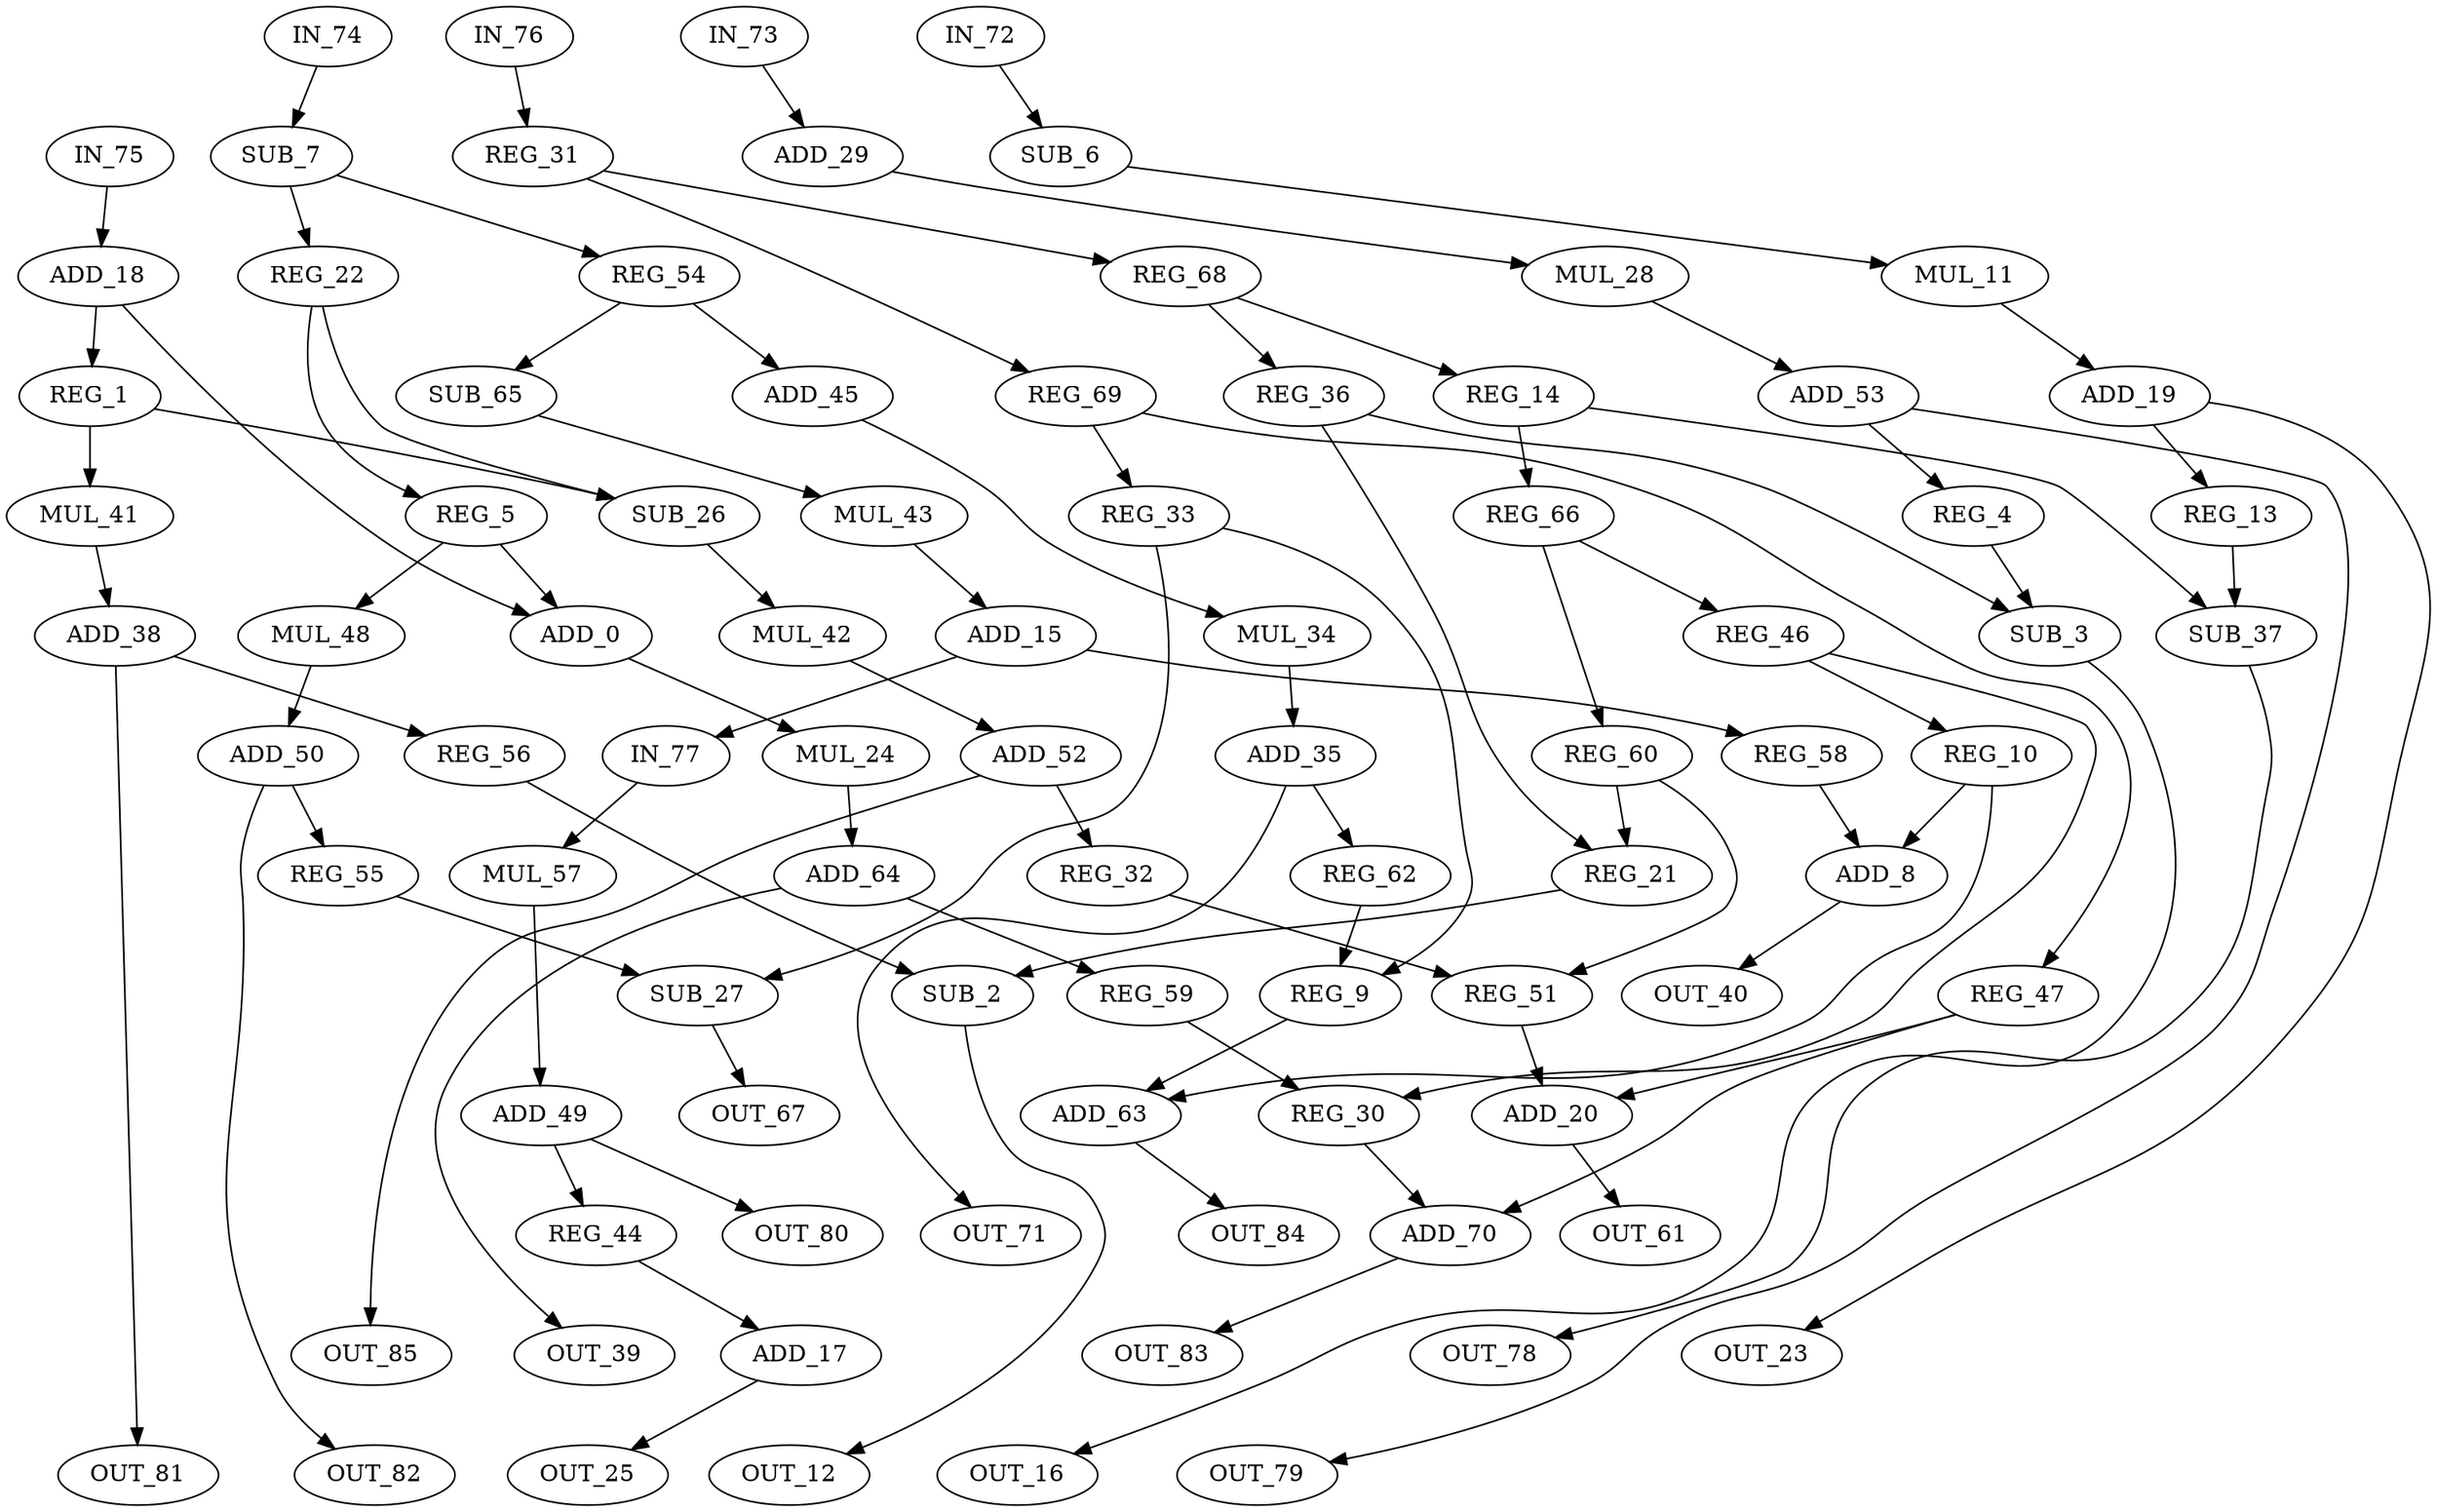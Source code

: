 digraph collapse_pyr {
    0 [label = ADD_0 op = add ] ;
    1 [label = REG_1 op = reg ] ;
    2 [label = SUB_2 op = sub ] ;
    3 [label = SUB_3 op = sub ] ;
    4 [label = REG_4 op = reg ] ;
    5 [label = REG_5 op = reg ] ;
    6 [label = SUB_6 op = subi value = 2 ] ;
    7 [label = SUB_7 op = subi value = 2 ] ;
    8 [label = ADD_8 op = add ] ;
    9 [label = REG_9 op = reg ] ;
    10 [label = REG_10 op = reg ]; 
    11 [label = MUL_11 op = muli value = 2 ] ;
    12 [label = OUT_12 op = out ] ;
    13 [label = REG_13 op = reg ] ;
    14 [label = REG_14 op = reg ] ;
    15 [label = ADD_15 op = addi value = 2 ] ;
    16 [label = OUT_16 op = out ] ;
    17 [label = ADD_17 op = addi value = 2 ] ;
    18 [label = ADD_18 op = addi value = 2 ] ;
    19 [label = ADD_19 op = addi value = 2 ] ;
    20 [label = ADD_20 op = add ] ;
    21 [label = REG_21 op = REG ] ;
    22 [label = REG_22 op = reg ] ;
    23 [label = OUT_23 op = OUT ] ;
    24 [label = MUL_24 op = muli value = 2 ] ;
    25 [label = OUT_25 op = OUT ] ;
    26 [label = SUB_26 op = sub ] ;
    27 [label = SUB_27 op = sub ] ;
    28 [label = MUL_28 op = muli value = 2 ] ;
    29 [label = ADD_29 op = addi value = 2 ] ;
    30 [label = REG_30 op = reg ] ;
    31 [label = REG_31 op = reg ] ;
    32 [label = REG_32 op = reg ] ;
    33 [label = REG_33 op = reg ] ;
    34 [label = MUL_34 op = muli value = 2 ] ;
    35 [label = ADD_35 op = addi value = 2 ] ;
    36 [label = REG_36 op = reg ] ;
    37 [label = SUB_37 op = sub ] ;
    38 [label = ADD_38 op = addi value = 2 ] ;
    39 [label = OUT_39 op = out ] ;
    40 [label = OUT_40 op = out ] ;
    41 [label = MUL_41 op = muli value = 2 ] ;
    42 [label = MUL_42 op = muli value = 2 ] ;
    43 [label = MUL_43 op = muli value = 2 ] ;
    44 [label = REG_44 op = reg ] ;
    45 [label = ADD_45 op = addi value = 2 ] ;
    46 [label = REG_46 op = reg ] ;
    47 [label = REG_47 op = reg ] ;
    48 [label = MUL_48 op = muli value = 2 ] ;
    49 [label = ADD_49 op = addi value = 2 ] ;
    50 [label = ADD_50 op = addi value = 2 ] ;
    51 [label = REG_51 op = reg ] ;
    52 [label = ADD_52 op = addi value = 2 ] ;
    53 [label = ADD_53 op = addi value = 2 ] ;
    54 [label = REG_54 op = reg ] ;
    55 [label = REG_55 op = reg ] ;
    56 [label = REG_56 op = reg ] ;
    57 [label = MUL_57 op = muli value = 2 ] ;
    58 [label = REG_58 op = reg ] ;
    59 [label = REG_59 op = reg ] ;
    60 [label = REG_60 op = reg ] ;
    61 [label = OUT_61 op = out ] ;
    62 [label = REG_62 op = reg ] ;
    63 [label = ADD_63 op = add ] ;
    64 [label = ADD_64 op = addi value = 2 ] ;
    65 [label = SUB_65 op = subi value = 2 ] ;
    66 [label = REG_66 op = reg ] ;
    67 [label = OUT_67 op = out ] ;
    68 [label = REG_68 op = reg ] ;
    69 [label = REG_69 op = reg ] ;
    70 [label = ADD_70 op = add ] ;
    71 [label = OUT_71 op = out ] ;
    72 [label = IN_72 op = in ] ;
    73 [label = IN_73 op = in ] ;
    74 [label = IN_74 op = in ] ;
    75 [label = IN_75 op = in ] ;
    76 [label = IN_76 op = in ] ;
    77 [label = IN_77 op = in ] ;
    78 [label = OUT_78 op = out ] ;
    79 [label = OUT_79 op = out ] ;
    80 [label = OUT_80 op = out ] ;
    81 [label = OUT_81 op = out ] ;
    82 [label = OUT_82 op = out ] ;
    83 [label = OUT_83 op = out ] ;
    84 [label = OUT_84 op = out ] ;
    85 [label = OUT_85 op = out ] ;
    
    5 -> 0 [port = 0  weight = 0 ] ;
    18 -> 0 [port = 1  weight = 0 ] ;
    18 -> 1 [port = 0  weight = 0 ] ;
    21 -> 2 [port = 0  weight = 0 ] ;
    56 -> 2 [port = 1  weight = 0 ] ;
    4 -> 3 [port = 0  weight = 0 ] ;
    36 -> 3 [port = 1  weight = 0 ] ;
    53 -> 4 [port = 0  weight = 0 ] ;
    22 -> 5 [port = 0  weight = 0 ] ;
    72 -> 6 [port = 0  weight = 0 ] ;
    74 -> 7 [port = 0  weight = 0 ] ;
    10 -> 8 [port = 0  weight = 0 ] ;
    58 -> 8 [port = 1  weight = 0 ] ;
    33 -> 9 [port = 0  weight = 0 ] ;
    62 -> 9 [port = 1  weight = 0 ] ;
    46 -> 10 [port = 0  weight = 0 ] ;
    6 -> 11 [port = 0  weight = 0 ] ;
    2 -> 12 [port = 0  weight = 0 ] ;
    38 -> 81 [port = 0  weight = 0 ] ;
    19 -> 13 [port = 0  weight = 0 ] ;
    68 -> 14 [port = 0  weight = 0 ] ;
    43 -> 15 [port = 0  weight = 0 ] ;
    3 -> 16 [port = 0  weight = 0 ] ;
    53 -> 79 [port = 0  weight = 0 ] ;
    44 -> 17 [port = 0  weight = 0 ] ;
    75 -> 18 [port = 0  weight = 0 ] ;
    11 -> 19 [port = 0  weight = 0 ] ;
    47 -> 20 [port = 0  weight = 0 ] ;
    51 -> 20 [port = 1  weight = 0 ] ;
    36 -> 21 [port = 0  weight = 0 ] ;
    60 -> 21 [port = 1  weight = 0 ] ;
    7 -> 22 [port = 0  weight = 0 ] ;
    19 -> 23 [port = 0  weight = 0 ] ;
    37 -> 78 [port = 0  weight = 0 ] ;
    0 -> 24 [port = 0  weight = 0 ] ;
    17 -> 25 [port = 0  weight = 0 ] ;
    49 -> 80 [port = 0  weight = 0 ] ;
    1 -> 26 [port = 0  weight = 0 ] ;
    22 -> 26 [port = 1  weight = 0 ] ;
    33 -> 27 [port = 0  weight = 0 ] ;
    55 -> 27 [port = 1  weight = 0 ] ;
    29 -> 28 [port = 0  weight = 0 ] ;
    73 -> 29 [port = 0  weight = 0 ] ;
    46 -> 30 [port = 0  weight = 0 ] ;
    59 -> 30 [port = 1  weight = 0 ] ;
    76 -> 31 [port = 0  weight = 0 ] ;
    52 -> 32 [port = 0  weight = 0 ] ;
    69 -> 33 [port = 0  weight = 0 ] ;
    45 -> 34 [port = 0  weight = 0 ] ;
    34 -> 35 [port = 0  weight = 0 ] ;
    68 -> 36 [port = 0  weight = 0 ] ;
    13 -> 37 [port = 0  weight = 0 ] ;
    14 -> 37 [port = 1  weight = 0 ] ;
    41 -> 38 [port = 0  weight = 0 ] ;
    64 -> 39 [port = 0  weight = 0 ] ;
    70 -> 83 [port = 0  weight = 0 ] ;
    8 -> 40 [port = 0  weight = 0 ] ;
    15 -> 77 [port = 0  weight = 0 ] ;
    1 -> 41 [port = 0  weight = 0 ] ;
    26 -> 42 [port = 0  weight = 0 ] ;
    65 -> 43 [port = 0  weight = 0 ] ;
    49 -> 44 [port = 0  weight = 0 ]; 
    54 -> 45 [port = 0  weight = 0 ] ;
    66 -> 46 [port = 0  weight = 0 ] ;
    69 -> 47 [port = 0  weight = 0 ]; 
    5 -> 48 [port = 0  weight = 0 ] ;
    57 -> 49 [port = 0  weight = 0 ] ;
    48 -> 50 [port = 0  weight = 0 ] ;
    32 -> 51 [port = 0  weight = 0 ] ;
    60 -> 51 [port = 1  weight = 0 ] ;
    42 -> 52 [port = 0  weight = 0 ] ;
    28 -> 53 [port = 0  weight = 0 ] ;
    7 -> 54 [port = 0  weight = 0 ] ;
    50 -> 55 [port = 0  weight = 0 ] ;
    38 -> 56 [port = 0  weight = 0 ] ;
    77 -> 57 [port = 0  weight = 0 ] ;
    15 -> 58 [port = 0  weight = 0 ] ;
    64 -> 59 [port = 0  weight = 0 ] ;
    66 -> 60 [port = 0  weight = 0 ] ;
    20 -> 61 [port = 0  weight = 0 ] ;
    52 -> 85 [port = 0  weight = 0 ] ;
    35 -> 62 [port = 0  weight = 0 ] ;
    9 -> 63 [port = 0  weight = 0 ] ;
    10 -> 63 [port = 1  weight = 0 ] ;
    24 -> 64 [port = 0  weight = 0 ] ;
    54 -> 65 [port = 0  weight = 0 ] ;
    14 -> 66 [port = 0  weight = 0 ] ;
    27 -> 67 [port = 0  weight = 0 ] ;
    50 -> 82 [port = 0  weight = 0 ] ;
    31 -> 68 [port = 0  weight = 0 ] ;
    31 -> 69 [port = 0  weight = 0 ] ;
    30 -> 70 [port = 0  weight = 0 ] ;
    47 -> 70 [port = 1  weight = 0 ] ;
    35 -> 71 [port = 0  weight = 0 ] ;
    63 -> 84 [port = 0  weight = 0 ] ;
}